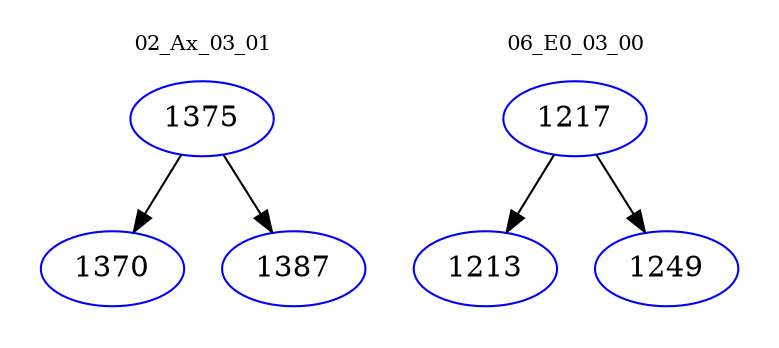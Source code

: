 digraph{
subgraph cluster_0 {
color = white
label = "02_Ax_03_01";
fontsize=10;
T0_1375 [label="1375", color="blue"]
T0_1375 -> T0_1370 [color="black"]
T0_1370 [label="1370", color="blue"]
T0_1375 -> T0_1387 [color="black"]
T0_1387 [label="1387", color="blue"]
}
subgraph cluster_1 {
color = white
label = "06_E0_03_00";
fontsize=10;
T1_1217 [label="1217", color="blue"]
T1_1217 -> T1_1213 [color="black"]
T1_1213 [label="1213", color="blue"]
T1_1217 -> T1_1249 [color="black"]
T1_1249 [label="1249", color="blue"]
}
}
